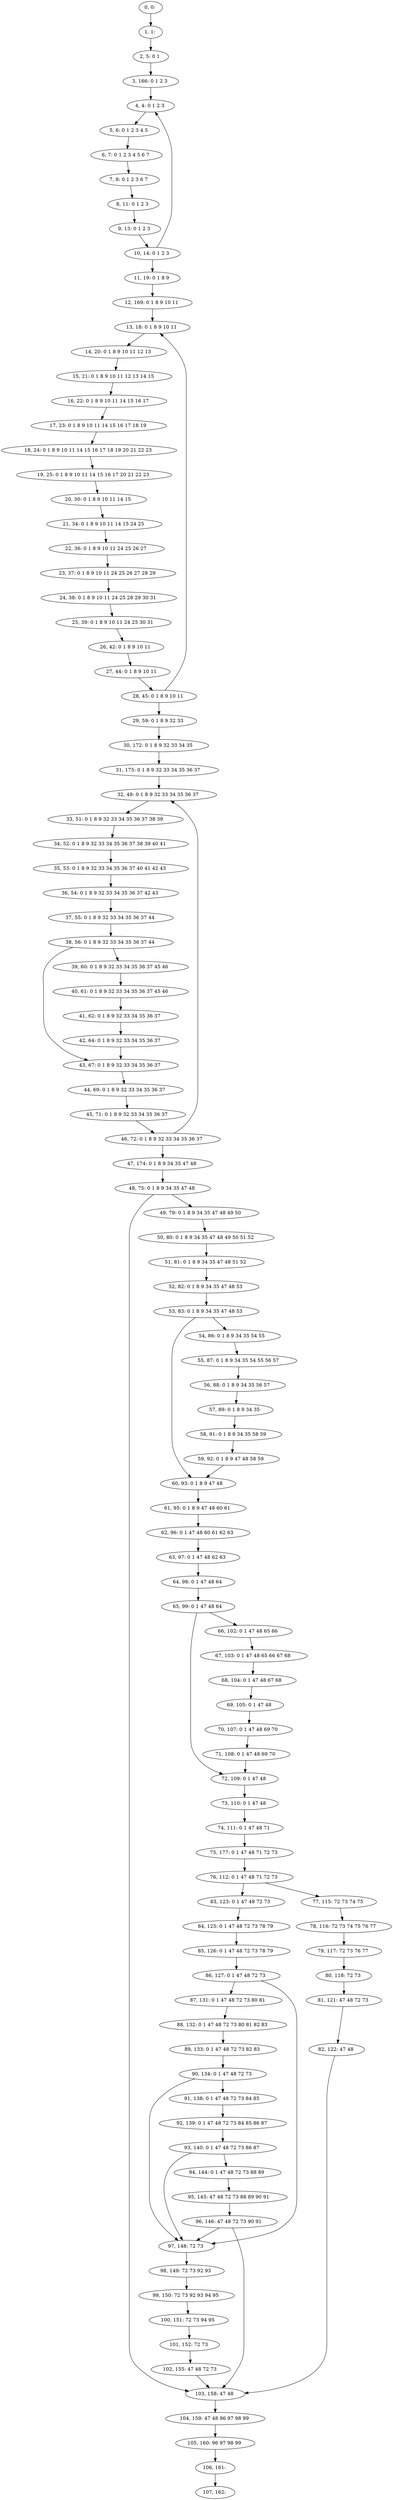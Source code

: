 digraph G {
0[label="0, 0: "];
1[label="1, 1: "];
2[label="2, 5: 0 1 "];
3[label="3, 166: 0 1 2 3 "];
4[label="4, 4: 0 1 2 3 "];
5[label="5, 6: 0 1 2 3 4 5 "];
6[label="6, 7: 0 1 2 3 4 5 6 7 "];
7[label="7, 8: 0 1 2 3 6 7 "];
8[label="8, 11: 0 1 2 3 "];
9[label="9, 13: 0 1 2 3 "];
10[label="10, 14: 0 1 2 3 "];
11[label="11, 19: 0 1 8 9 "];
12[label="12, 169: 0 1 8 9 10 11 "];
13[label="13, 18: 0 1 8 9 10 11 "];
14[label="14, 20: 0 1 8 9 10 11 12 13 "];
15[label="15, 21: 0 1 8 9 10 11 12 13 14 15 "];
16[label="16, 22: 0 1 8 9 10 11 14 15 16 17 "];
17[label="17, 23: 0 1 8 9 10 11 14 15 16 17 18 19 "];
18[label="18, 24: 0 1 8 9 10 11 14 15 16 17 18 19 20 21 22 23 "];
19[label="19, 25: 0 1 8 9 10 11 14 15 16 17 20 21 22 23 "];
20[label="20, 30: 0 1 8 9 10 11 14 15 "];
21[label="21, 34: 0 1 8 9 10 11 14 15 24 25 "];
22[label="22, 36: 0 1 8 9 10 11 24 25 26 27 "];
23[label="23, 37: 0 1 8 9 10 11 24 25 26 27 28 29 "];
24[label="24, 38: 0 1 8 9 10 11 24 25 28 29 30 31 "];
25[label="25, 39: 0 1 8 9 10 11 24 25 30 31 "];
26[label="26, 42: 0 1 8 9 10 11 "];
27[label="27, 44: 0 1 8 9 10 11 "];
28[label="28, 45: 0 1 8 9 10 11 "];
29[label="29, 59: 0 1 8 9 32 33 "];
30[label="30, 172: 0 1 8 9 32 33 34 35 "];
31[label="31, 175: 0 1 8 9 32 33 34 35 36 37 "];
32[label="32, 49: 0 1 8 9 32 33 34 35 36 37 "];
33[label="33, 51: 0 1 8 9 32 33 34 35 36 37 38 39 "];
34[label="34, 52: 0 1 8 9 32 33 34 35 36 37 38 39 40 41 "];
35[label="35, 53: 0 1 8 9 32 33 34 35 36 37 40 41 42 43 "];
36[label="36, 54: 0 1 8 9 32 33 34 35 36 37 42 43 "];
37[label="37, 55: 0 1 8 9 32 33 34 35 36 37 44 "];
38[label="38, 56: 0 1 8 9 32 33 34 35 36 37 44 "];
39[label="39, 60: 0 1 8 9 32 33 34 35 36 37 45 46 "];
40[label="40, 61: 0 1 8 9 32 33 34 35 36 37 45 46 "];
41[label="41, 62: 0 1 8 9 32 33 34 35 36 37 "];
42[label="42, 64: 0 1 8 9 32 33 34 35 36 37 "];
43[label="43, 67: 0 1 8 9 32 33 34 35 36 37 "];
44[label="44, 69: 0 1 8 9 32 33 34 35 36 37 "];
45[label="45, 71: 0 1 8 9 32 33 34 35 36 37 "];
46[label="46, 72: 0 1 8 9 32 33 34 35 36 37 "];
47[label="47, 174: 0 1 8 9 34 35 47 48 "];
48[label="48, 75: 0 1 8 9 34 35 47 48 "];
49[label="49, 79: 0 1 8 9 34 35 47 48 49 50 "];
50[label="50, 80: 0 1 8 9 34 35 47 48 49 50 51 52 "];
51[label="51, 81: 0 1 8 9 34 35 47 48 51 52 "];
52[label="52, 82: 0 1 8 9 34 35 47 48 53 "];
53[label="53, 83: 0 1 8 9 34 35 47 48 53 "];
54[label="54, 86: 0 1 8 9 34 35 54 55 "];
55[label="55, 87: 0 1 8 9 34 35 54 55 56 57 "];
56[label="56, 88: 0 1 8 9 34 35 56 57 "];
57[label="57, 89: 0 1 8 9 34 35 "];
58[label="58, 91: 0 1 8 9 34 35 58 59 "];
59[label="59, 92: 0 1 8 9 47 48 58 59 "];
60[label="60, 93: 0 1 8 9 47 48 "];
61[label="61, 95: 0 1 8 9 47 48 60 61 "];
62[label="62, 96: 0 1 47 48 60 61 62 63 "];
63[label="63, 97: 0 1 47 48 62 63 "];
64[label="64, 98: 0 1 47 48 64 "];
65[label="65, 99: 0 1 47 48 64 "];
66[label="66, 102: 0 1 47 48 65 66 "];
67[label="67, 103: 0 1 47 48 65 66 67 68 "];
68[label="68, 104: 0 1 47 48 67 68 "];
69[label="69, 105: 0 1 47 48 "];
70[label="70, 107: 0 1 47 48 69 70 "];
71[label="71, 108: 0 1 47 48 69 70 "];
72[label="72, 109: 0 1 47 48 "];
73[label="73, 110: 0 1 47 48 "];
74[label="74, 111: 0 1 47 48 71 "];
75[label="75, 177: 0 1 47 48 71 72 73 "];
76[label="76, 112: 0 1 47 48 71 72 73 "];
77[label="77, 115: 72 73 74 75 "];
78[label="78, 116: 72 73 74 75 76 77 "];
79[label="79, 117: 72 73 76 77 "];
80[label="80, 118: 72 73 "];
81[label="81, 121: 47 48 72 73 "];
82[label="82, 122: 47 48 "];
83[label="83, 123: 0 1 47 48 72 73 "];
84[label="84, 125: 0 1 47 48 72 73 78 79 "];
85[label="85, 126: 0 1 47 48 72 73 78 79 "];
86[label="86, 127: 0 1 47 48 72 73 "];
87[label="87, 131: 0 1 47 48 72 73 80 81 "];
88[label="88, 132: 0 1 47 48 72 73 80 81 82 83 "];
89[label="89, 133: 0 1 47 48 72 73 82 83 "];
90[label="90, 134: 0 1 47 48 72 73 "];
91[label="91, 138: 0 1 47 48 72 73 84 85 "];
92[label="92, 139: 0 1 47 48 72 73 84 85 86 87 "];
93[label="93, 140: 0 1 47 48 72 73 86 87 "];
94[label="94, 144: 0 1 47 48 72 73 88 89 "];
95[label="95, 145: 47 48 72 73 88 89 90 91 "];
96[label="96, 146: 47 48 72 73 90 91 "];
97[label="97, 148: 72 73 "];
98[label="98, 149: 72 73 92 93 "];
99[label="99, 150: 72 73 92 93 94 95 "];
100[label="100, 151: 72 73 94 95 "];
101[label="101, 152: 72 73 "];
102[label="102, 155: 47 48 72 73 "];
103[label="103, 158: 47 48 "];
104[label="104, 159: 47 48 96 97 98 99 "];
105[label="105, 160: 96 97 98 99 "];
106[label="106, 161: "];
107[label="107, 162: "];
0->1 ;
1->2 ;
2->3 ;
3->4 ;
4->5 ;
5->6 ;
6->7 ;
7->8 ;
8->9 ;
9->10 ;
10->11 ;
10->4 ;
11->12 ;
12->13 ;
13->14 ;
14->15 ;
15->16 ;
16->17 ;
17->18 ;
18->19 ;
19->20 ;
20->21 ;
21->22 ;
22->23 ;
23->24 ;
24->25 ;
25->26 ;
26->27 ;
27->28 ;
28->29 ;
28->13 ;
29->30 ;
30->31 ;
31->32 ;
32->33 ;
33->34 ;
34->35 ;
35->36 ;
36->37 ;
37->38 ;
38->39 ;
38->43 ;
39->40 ;
40->41 ;
41->42 ;
42->43 ;
43->44 ;
44->45 ;
45->46 ;
46->47 ;
46->32 ;
47->48 ;
48->49 ;
48->103 ;
49->50 ;
50->51 ;
51->52 ;
52->53 ;
53->54 ;
53->60 ;
54->55 ;
55->56 ;
56->57 ;
57->58 ;
58->59 ;
59->60 ;
60->61 ;
61->62 ;
62->63 ;
63->64 ;
64->65 ;
65->66 ;
65->72 ;
66->67 ;
67->68 ;
68->69 ;
69->70 ;
70->71 ;
71->72 ;
72->73 ;
73->74 ;
74->75 ;
75->76 ;
76->77 ;
76->83 ;
77->78 ;
78->79 ;
79->80 ;
80->81 ;
81->82 ;
82->103 ;
83->84 ;
84->85 ;
85->86 ;
86->87 ;
86->97 ;
87->88 ;
88->89 ;
89->90 ;
90->91 ;
90->97 ;
91->92 ;
92->93 ;
93->94 ;
93->97 ;
94->95 ;
95->96 ;
96->97 ;
96->103 ;
97->98 ;
98->99 ;
99->100 ;
100->101 ;
101->102 ;
102->103 ;
103->104 ;
104->105 ;
105->106 ;
106->107 ;
}
